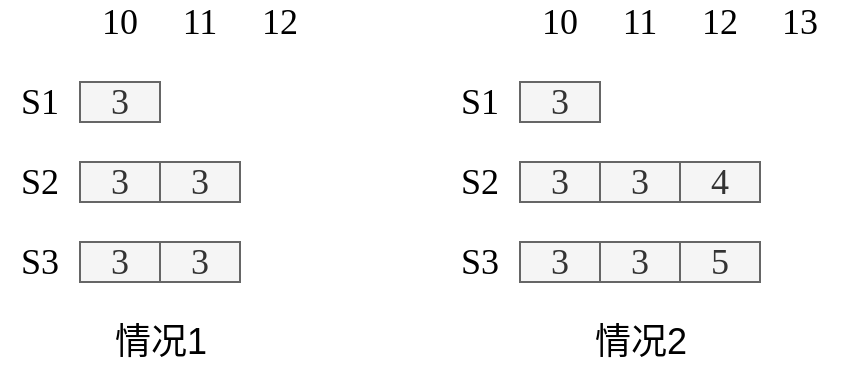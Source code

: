<mxfile version="13.2.4" type="device" pages="5"><diagram id="tunSUxuTNBsVFSybsPxj" name="第 1 页"><mxGraphModel dx="946" dy="616" grid="1" gridSize="10" guides="1" tooltips="1" connect="1" arrows="1" fold="1" page="1" pageScale="1" pageWidth="827" pageHeight="1169" math="0" shadow="0"><root><mxCell id="0"/><mxCell id="1" parent="0"/><mxCell id="KVdk9wDgyx24BZ7-HNVx-1" value="&lt;font face=&quot;Fira Mono for Powerline&quot; style=&quot;font-size: 18px&quot;&gt;S1&lt;/font&gt;" style="text;html=1;strokeColor=none;fillColor=none;align=center;verticalAlign=middle;whiteSpace=wrap;rounded=0;" vertex="1" parent="1"><mxGeometry x="450" y="410" width="40" height="20" as="geometry"/></mxCell><mxCell id="KVdk9wDgyx24BZ7-HNVx-2" value="&lt;font face=&quot;Fira Mono for Powerline&quot; style=&quot;font-size: 18px&quot;&gt;S2&lt;/font&gt;" style="text;html=1;strokeColor=none;fillColor=none;align=center;verticalAlign=middle;whiteSpace=wrap;rounded=0;" vertex="1" parent="1"><mxGeometry x="450" y="450" width="40" height="20" as="geometry"/></mxCell><mxCell id="KVdk9wDgyx24BZ7-HNVx-3" value="&lt;font face=&quot;Fira Mono for Powerline&quot; style=&quot;font-size: 18px&quot;&gt;S3&lt;/font&gt;" style="text;html=1;strokeColor=none;fillColor=none;align=center;verticalAlign=middle;whiteSpace=wrap;rounded=0;" vertex="1" parent="1"><mxGeometry x="450" y="490" width="40" height="20" as="geometry"/></mxCell><mxCell id="KVdk9wDgyx24BZ7-HNVx-4" value="&lt;font face=&quot;Fira Mono for Powerline&quot; style=&quot;font-size: 18px&quot;&gt;3&lt;/font&gt;" style="text;html=1;strokeColor=#666666;fillColor=#f5f5f5;align=center;verticalAlign=middle;whiteSpace=wrap;rounded=0;fontColor=#333333;" vertex="1" parent="1"><mxGeometry x="490" y="410" width="40" height="20" as="geometry"/></mxCell><mxCell id="KVdk9wDgyx24BZ7-HNVx-5" value="&lt;font face=&quot;Fira Mono for Powerline&quot; style=&quot;font-size: 18px&quot;&gt;3&lt;/font&gt;" style="text;html=1;strokeColor=#666666;fillColor=#f5f5f5;align=center;verticalAlign=middle;whiteSpace=wrap;rounded=0;fontColor=#333333;" vertex="1" parent="1"><mxGeometry x="490" y="450" width="40" height="20" as="geometry"/></mxCell><mxCell id="KVdk9wDgyx24BZ7-HNVx-6" value="&lt;font face=&quot;Fira Mono for Powerline&quot; style=&quot;font-size: 18px&quot;&gt;3&lt;/font&gt;" style="text;html=1;strokeColor=#666666;fillColor=#f5f5f5;align=center;verticalAlign=middle;whiteSpace=wrap;rounded=0;fontColor=#333333;" vertex="1" parent="1"><mxGeometry x="530" y="450" width="40" height="20" as="geometry"/></mxCell><mxCell id="KVdk9wDgyx24BZ7-HNVx-7" value="&lt;font face=&quot;Fira Mono for Powerline&quot; style=&quot;font-size: 18px&quot;&gt;3&lt;/font&gt;" style="text;html=1;strokeColor=#666666;fillColor=#f5f5f5;align=center;verticalAlign=middle;whiteSpace=wrap;rounded=0;fontColor=#333333;" vertex="1" parent="1"><mxGeometry x="490" y="490" width="40" height="20" as="geometry"/></mxCell><mxCell id="KVdk9wDgyx24BZ7-HNVx-8" value="&lt;font face=&quot;Fira Mono for Powerline&quot; style=&quot;font-size: 18px&quot;&gt;3&lt;/font&gt;" style="text;html=1;strokeColor=#666666;fillColor=#f5f5f5;align=center;verticalAlign=middle;whiteSpace=wrap;rounded=0;fontColor=#333333;" vertex="1" parent="1"><mxGeometry x="530" y="490" width="40" height="20" as="geometry"/></mxCell><mxCell id="KVdk9wDgyx24BZ7-HNVx-9" value="&lt;font face=&quot;Fira Mono for Powerline&quot;&gt;&lt;span style=&quot;font-size: 18px&quot;&gt;4&lt;/span&gt;&lt;/font&gt;" style="text;html=1;strokeColor=#666666;fillColor=#f5f5f5;align=center;verticalAlign=middle;whiteSpace=wrap;rounded=0;fontColor=#333333;" vertex="1" parent="1"><mxGeometry x="570" y="450" width="40" height="20" as="geometry"/></mxCell><mxCell id="KVdk9wDgyx24BZ7-HNVx-10" value="&lt;font face=&quot;Fira Mono for Powerline&quot;&gt;&lt;span style=&quot;font-size: 18px&quot;&gt;5&lt;/span&gt;&lt;/font&gt;" style="text;html=1;strokeColor=#666666;fillColor=#f5f5f5;align=center;verticalAlign=middle;whiteSpace=wrap;rounded=0;fontColor=#333333;" vertex="1" parent="1"><mxGeometry x="570" y="490" width="40" height="20" as="geometry"/></mxCell><mxCell id="KVdk9wDgyx24BZ7-HNVx-11" value="&lt;font face=&quot;Fira Mono for Powerline&quot; style=&quot;font-size: 18px&quot;&gt;11&lt;/font&gt;" style="text;html=1;strokeColor=none;fillColor=none;align=center;verticalAlign=middle;whiteSpace=wrap;rounded=0;" vertex="1" parent="1"><mxGeometry x="530" y="370" width="40" height="20" as="geometry"/></mxCell><mxCell id="KVdk9wDgyx24BZ7-HNVx-12" value="&lt;font face=&quot;Fira Mono for Powerline&quot; style=&quot;font-size: 18px&quot;&gt;12&lt;/font&gt;" style="text;html=1;strokeColor=none;fillColor=none;align=center;verticalAlign=middle;whiteSpace=wrap;rounded=0;" vertex="1" parent="1"><mxGeometry x="570" y="370" width="40" height="20" as="geometry"/></mxCell><mxCell id="KVdk9wDgyx24BZ7-HNVx-13" value="&lt;font face=&quot;Fira Mono for Powerline&quot; style=&quot;font-size: 18px&quot;&gt;13&lt;/font&gt;" style="text;html=1;strokeColor=none;fillColor=none;align=center;verticalAlign=middle;whiteSpace=wrap;rounded=0;" vertex="1" parent="1"><mxGeometry x="610" y="370" width="40" height="20" as="geometry"/></mxCell><mxCell id="KVdk9wDgyx24BZ7-HNVx-14" value="&lt;font face=&quot;Fira Mono for Powerline&quot; style=&quot;font-size: 18px&quot;&gt;10&lt;/font&gt;" style="text;html=1;strokeColor=none;fillColor=none;align=center;verticalAlign=middle;whiteSpace=wrap;rounded=0;" vertex="1" parent="1"><mxGeometry x="490" y="370" width="40" height="20" as="geometry"/></mxCell><mxCell id="KVdk9wDgyx24BZ7-HNVx-15" value="&lt;font face=&quot;Fira Mono for Powerline&quot; style=&quot;font-size: 18px&quot;&gt;S1&lt;/font&gt;" style="text;html=1;strokeColor=none;fillColor=none;align=center;verticalAlign=middle;whiteSpace=wrap;rounded=0;" vertex="1" parent="1"><mxGeometry x="230" y="410" width="40" height="20" as="geometry"/></mxCell><mxCell id="KVdk9wDgyx24BZ7-HNVx-16" value="&lt;font face=&quot;Fira Mono for Powerline&quot; style=&quot;font-size: 18px&quot;&gt;S2&lt;/font&gt;" style="text;html=1;strokeColor=none;fillColor=none;align=center;verticalAlign=middle;whiteSpace=wrap;rounded=0;" vertex="1" parent="1"><mxGeometry x="230" y="450" width="40" height="20" as="geometry"/></mxCell><mxCell id="KVdk9wDgyx24BZ7-HNVx-17" value="&lt;font face=&quot;Fira Mono for Powerline&quot; style=&quot;font-size: 18px&quot;&gt;S3&lt;/font&gt;" style="text;html=1;strokeColor=none;fillColor=none;align=center;verticalAlign=middle;whiteSpace=wrap;rounded=0;" vertex="1" parent="1"><mxGeometry x="230" y="490" width="40" height="20" as="geometry"/></mxCell><mxCell id="KVdk9wDgyx24BZ7-HNVx-18" value="&lt;font face=&quot;Fira Mono for Powerline&quot; style=&quot;font-size: 18px&quot;&gt;3&lt;/font&gt;" style="text;html=1;strokeColor=#666666;fillColor=#f5f5f5;align=center;verticalAlign=middle;whiteSpace=wrap;rounded=0;fontColor=#333333;" vertex="1" parent="1"><mxGeometry x="270" y="410" width="40" height="20" as="geometry"/></mxCell><mxCell id="KVdk9wDgyx24BZ7-HNVx-19" value="&lt;font face=&quot;Fira Mono for Powerline&quot; style=&quot;font-size: 18px&quot;&gt;3&lt;/font&gt;" style="text;html=1;strokeColor=#666666;fillColor=#f5f5f5;align=center;verticalAlign=middle;whiteSpace=wrap;rounded=0;fontColor=#333333;" vertex="1" parent="1"><mxGeometry x="270" y="450" width="40" height="20" as="geometry"/></mxCell><mxCell id="KVdk9wDgyx24BZ7-HNVx-20" value="&lt;font face=&quot;Fira Mono for Powerline&quot; style=&quot;font-size: 18px&quot;&gt;3&lt;/font&gt;" style="text;html=1;strokeColor=#666666;fillColor=#f5f5f5;align=center;verticalAlign=middle;whiteSpace=wrap;rounded=0;fontColor=#333333;" vertex="1" parent="1"><mxGeometry x="310" y="450" width="40" height="20" as="geometry"/></mxCell><mxCell id="KVdk9wDgyx24BZ7-HNVx-21" value="&lt;font face=&quot;Fira Mono for Powerline&quot; style=&quot;font-size: 18px&quot;&gt;3&lt;/font&gt;" style="text;html=1;strokeColor=#666666;fillColor=#f5f5f5;align=center;verticalAlign=middle;whiteSpace=wrap;rounded=0;fontColor=#333333;" vertex="1" parent="1"><mxGeometry x="270" y="490" width="40" height="20" as="geometry"/></mxCell><mxCell id="KVdk9wDgyx24BZ7-HNVx-22" value="&lt;font face=&quot;Fira Mono for Powerline&quot; style=&quot;font-size: 18px&quot;&gt;3&lt;/font&gt;" style="text;html=1;strokeColor=#666666;fillColor=#f5f5f5;align=center;verticalAlign=middle;whiteSpace=wrap;rounded=0;fontColor=#333333;" vertex="1" parent="1"><mxGeometry x="310" y="490" width="40" height="20" as="geometry"/></mxCell><mxCell id="KVdk9wDgyx24BZ7-HNVx-23" value="&lt;font face=&quot;Fira Mono for Powerline&quot; style=&quot;font-size: 18px&quot;&gt;11&lt;/font&gt;" style="text;html=1;strokeColor=none;fillColor=none;align=center;verticalAlign=middle;whiteSpace=wrap;rounded=0;" vertex="1" parent="1"><mxGeometry x="310" y="370" width="40" height="20" as="geometry"/></mxCell><mxCell id="KVdk9wDgyx24BZ7-HNVx-24" value="&lt;font face=&quot;Fira Mono for Powerline&quot; style=&quot;font-size: 18px&quot;&gt;12&lt;/font&gt;" style="text;html=1;strokeColor=none;fillColor=none;align=center;verticalAlign=middle;whiteSpace=wrap;rounded=0;" vertex="1" parent="1"><mxGeometry x="350" y="370" width="40" height="20" as="geometry"/></mxCell><mxCell id="KVdk9wDgyx24BZ7-HNVx-25" value="&lt;font face=&quot;Fira Mono for Powerline&quot; style=&quot;font-size: 18px&quot;&gt;10&lt;/font&gt;" style="text;html=1;strokeColor=none;fillColor=none;align=center;verticalAlign=middle;whiteSpace=wrap;rounded=0;" vertex="1" parent="1"><mxGeometry x="270" y="370" width="40" height="20" as="geometry"/></mxCell><mxCell id="KVdk9wDgyx24BZ7-HNVx-26" value="&lt;font style=&quot;font-size: 18px&quot;&gt;情况1&lt;/font&gt;" style="text;html=1;align=center;verticalAlign=middle;resizable=0;points=[];autosize=1;" vertex="1" parent="1"><mxGeometry x="280" y="530" width="60" height="20" as="geometry"/></mxCell><mxCell id="KVdk9wDgyx24BZ7-HNVx-27" value="&lt;font style=&quot;font-size: 18px&quot;&gt;情况2&lt;/font&gt;" style="text;html=1;align=center;verticalAlign=middle;resizable=0;points=[];autosize=1;" vertex="1" parent="1"><mxGeometry x="520" y="530" width="60" height="20" as="geometry"/></mxCell></root></mxGraphModel></diagram><diagram id="-PD7q7O0bSJsd161DLlG" name="第 2 页"><mxGraphModel dx="2719" dy="1232" grid="1" gridSize="10" guides="1" tooltips="1" connect="1" arrows="1" fold="1" page="1" pageScale="1" pageWidth="827" pageHeight="1169" math="0" shadow="0"><root><mxCell id="wXbExJXuz57X43PKCsrZ-0"/><mxCell id="wXbExJXuz57X43PKCsrZ-1" parent="wXbExJXuz57X43PKCsrZ-0"/><mxCell id="_8cwqYkqbTH811XCeG6o-22" value="" style="rounded=0;whiteSpace=wrap;html=1;fillColor=#f5f5f5;strokeColor=#666666;fontColor=#333333;dashed=1;" vertex="1" parent="wXbExJXuz57X43PKCsrZ-1"><mxGeometry x="-60" y="280" width="860" height="160" as="geometry"/></mxCell><mxCell id="_8cwqYkqbTH811XCeG6o-0" value="&lt;font style=&quot;font-size: 18px&quot; face=&quot;Fira Mono for Powerline&quot;&gt;S3(Leader)&lt;/font&gt;" style="text;html=1;strokeColor=#9673a6;fillColor=#e1d5e7;align=center;verticalAlign=middle;whiteSpace=wrap;rounded=0;" vertex="1" parent="wXbExJXuz57X43PKCsrZ-1"><mxGeometry x="60" y="320" width="120" height="40" as="geometry"/></mxCell><mxCell id="_8cwqYkqbTH811XCeG6o-2" value="&lt;font style=&quot;font-size: 18px&quot; face=&quot;Fira Mono for Powerline&quot;&gt;S2(Follower)&lt;/font&gt;" style="text;html=1;strokeColor=#6c8ebf;fillColor=#dae8fc;align=center;verticalAlign=middle;whiteSpace=wrap;rounded=0;" vertex="1" parent="wXbExJXuz57X43PKCsrZ-1"><mxGeometry x="560" y="320" width="140" height="40" as="geometry"/></mxCell><mxCell id="_8cwqYkqbTH811XCeG6o-3" value="&lt;font face=&quot;Fira Mono for Powerline&quot;&gt;entiy 10&lt;br&gt;(term 3)&lt;/font&gt;" style="rounded=0;whiteSpace=wrap;html=1;fillColor=#f5f5f5;strokeColor=#666666;fontColor=#333333;" vertex="1" parent="wXbExJXuz57X43PKCsrZ-1"><mxGeometry x="-40" y="370" width="80" height="30" as="geometry"/></mxCell><mxCell id="_8cwqYkqbTH811XCeG6o-4" value="&lt;font face=&quot;Fira Mono for Powerline&quot;&gt;entiy 11&lt;br&gt;(term 3)&lt;/font&gt;" style="rounded=0;whiteSpace=wrap;html=1;fillColor=#f5f5f5;strokeColor=#666666;fontColor=#333333;" vertex="1" parent="wXbExJXuz57X43PKCsrZ-1"><mxGeometry x="40" y="370" width="80" height="30" as="geometry"/></mxCell><mxCell id="_8cwqYkqbTH811XCeG6o-5" value="&lt;font face=&quot;Fira Mono for Powerline&quot;&gt;entiy 12&lt;br&gt;(term 5)&lt;/font&gt;" style="rounded=0;whiteSpace=wrap;html=1;fillColor=#dae8fc;strokeColor=#6c8ebf;" vertex="1" parent="wXbExJXuz57X43PKCsrZ-1"><mxGeometry x="120" y="370" width="80" height="30" as="geometry"/></mxCell><mxCell id="_8cwqYkqbTH811XCeG6o-6" value="&lt;font face=&quot;Fira Mono for Powerline&quot;&gt;entiy 13&lt;br&gt;(term 6)&lt;/font&gt;" style="rounded=0;whiteSpace=wrap;html=1;fillColor=#f8cecc;strokeColor=#b85450;" vertex="1" parent="wXbExJXuz57X43PKCsrZ-1"><mxGeometry x="200" y="370" width="80" height="30" as="geometry"/></mxCell><mxCell id="_8cwqYkqbTH811XCeG6o-7" value="&lt;font face=&quot;Fira Mono for Powerline&quot;&gt;entiy 10&lt;br&gt;(term 3)&lt;/font&gt;" style="rounded=0;whiteSpace=wrap;html=1;fillColor=#f5f5f5;strokeColor=#666666;fontColor=#333333;" vertex="1" parent="wXbExJXuz57X43PKCsrZ-1"><mxGeometry x="510" y="370" width="80" height="30" as="geometry"/></mxCell><mxCell id="_8cwqYkqbTH811XCeG6o-8" value="&lt;font face=&quot;Fira Mono for Powerline&quot;&gt;entiy 11&lt;br&gt;(term 3)&lt;/font&gt;" style="rounded=0;whiteSpace=wrap;html=1;fillColor=#f5f5f5;strokeColor=#666666;fontColor=#333333;" vertex="1" parent="wXbExJXuz57X43PKCsrZ-1"><mxGeometry x="590" y="370" width="80" height="30" as="geometry"/></mxCell><mxCell id="_8cwqYkqbTH811XCeG6o-9" value="&lt;font face=&quot;Fira Mono for Powerline&quot;&gt;entiy 12&lt;br&gt;(term 4)&lt;/font&gt;" style="rounded=0;whiteSpace=wrap;html=1;fillColor=#d5e8d4;strokeColor=#82b366;" vertex="1" parent="wXbExJXuz57X43PKCsrZ-1"><mxGeometry x="670" y="370" width="80" height="30" as="geometry"/></mxCell><mxCell id="_8cwqYkqbTH811XCeG6o-10" value="&lt;font face=&quot;Fira Mono for Powerline&quot;&gt;new&lt;/font&gt;" style="text;html=1;align=center;verticalAlign=middle;resizable=0;points=[];autosize=1;" vertex="1" parent="wXbExJXuz57X43PKCsrZ-1"><mxGeometry x="310" y="330" width="40" height="20" as="geometry"/></mxCell><mxCell id="_8cwqYkqbTH811XCeG6o-11" value="" style="endArrow=classic;html=1;exitX=0.521;exitY=1.017;exitDx=0;exitDy=0;exitPerimeter=0;entryX=1;entryY=0;entryDx=0;entryDy=0;" edge="1" parent="wXbExJXuz57X43PKCsrZ-1" source="_8cwqYkqbTH811XCeG6o-10" target="_8cwqYkqbTH811XCeG6o-6"><mxGeometry width="50" height="50" relative="1" as="geometry"><mxPoint x="250" y="540" as="sourcePoint"/><mxPoint x="300" y="490" as="targetPoint"/></mxGeometry></mxCell><mxCell id="_8cwqYkqbTH811XCeG6o-14" style="edgeStyle=orthogonalEdgeStyle;rounded=0;orthogonalLoop=1;jettySize=auto;html=1;entryX=0;entryY=0.5;entryDx=0;entryDy=0;" edge="1" parent="wXbExJXuz57X43PKCsrZ-1" source="_8cwqYkqbTH811XCeG6o-12" target="_8cwqYkqbTH811XCeG6o-13"><mxGeometry relative="1" as="geometry"/></mxCell><mxCell id="_8cwqYkqbTH811XCeG6o-12" value="&lt;font style=&quot;font-size: 18px&quot; face=&quot;Fira Mono for Powerline&quot;&gt;S3(Leader)&lt;/font&gt;" style="text;html=1;strokeColor=#9673a6;fillColor=#e1d5e7;align=center;verticalAlign=middle;whiteSpace=wrap;rounded=0;" vertex="1" parent="wXbExJXuz57X43PKCsrZ-1"><mxGeometry x="60" y="510" width="120" height="40" as="geometry"/></mxCell><mxCell id="_8cwqYkqbTH811XCeG6o-13" value="&lt;font style=&quot;font-size: 18px&quot; face=&quot;Fira Mono for Powerline&quot;&gt;S2(Follower)&lt;/font&gt;" style="text;html=1;strokeColor=#6c8ebf;fillColor=#dae8fc;align=center;verticalAlign=middle;whiteSpace=wrap;rounded=0;" vertex="1" parent="wXbExJXuz57X43PKCsrZ-1"><mxGeometry x="560" y="510" width="140" height="40" as="geometry"/></mxCell><mxCell id="_8cwqYkqbTH811XCeG6o-15" value="&lt;font face=&quot;Fira Mono for Powerline&quot;&gt;entiy 13&lt;br&gt;(term 6)&lt;/font&gt;" style="rounded=0;whiteSpace=wrap;html=1;fillColor=#f8cecc;strokeColor=#b85450;" vertex="1" parent="wXbExJXuz57X43PKCsrZ-1"><mxGeometry x="334" y="490" width="80" height="30" as="geometry"/></mxCell><mxCell id="_8cwqYkqbTH811XCeG6o-16" value="&lt;pre style=&quot;overflow-wrap: break-word&quot;&gt;&lt;font face=&quot;Fira Mono for Powerline&quot;&gt;prevLogIndex=12&lt;/font&gt;&lt;/pre&gt;&lt;pre style=&quot;overflow-wrap: break-word&quot;&gt;prevLogTerm=5&lt;/pre&gt;" style="text;html=1;align=center;verticalAlign=middle;resizable=0;points=[];autosize=1;" vertex="1" parent="wXbExJXuz57X43PKCsrZ-1"><mxGeometry x="314" y="540" width="120" height="70" as="geometry"/></mxCell><mxCell id="_8cwqYkqbTH811XCeG6o-17" value="&lt;font face=&quot;Fira Mono for Powerline&quot;&gt;entiy 10&lt;br&gt;(term 3)&lt;/font&gt;" style="rounded=0;whiteSpace=wrap;html=1;fillColor=#f5f5f5;strokeColor=#666666;fontColor=#333333;" vertex="1" parent="wXbExJXuz57X43PKCsrZ-1"><mxGeometry x="510" y="590" width="80" height="30" as="geometry"/></mxCell><mxCell id="_8cwqYkqbTH811XCeG6o-18" value="&lt;font face=&quot;Fira Mono for Powerline&quot;&gt;entiy 11&lt;br&gt;(term 3)&lt;/font&gt;" style="rounded=0;whiteSpace=wrap;html=1;fillColor=#f5f5f5;strokeColor=#666666;fontColor=#333333;" vertex="1" parent="wXbExJXuz57X43PKCsrZ-1"><mxGeometry x="590" y="590" width="80" height="30" as="geometry"/></mxCell><mxCell id="_8cwqYkqbTH811XCeG6o-19" value="&lt;font face=&quot;Fira Mono for Powerline&quot;&gt;entiy 12&lt;br&gt;(term 4)&lt;/font&gt;" style="rounded=0;whiteSpace=wrap;html=1;fillColor=#d5e8d4;strokeColor=#82b366;" vertex="1" parent="wXbExJXuz57X43PKCsrZ-1"><mxGeometry x="670" y="590" width="80" height="30" as="geometry"/></mxCell><mxCell id="_8cwqYkqbTH811XCeG6o-20" value="&lt;font style=&quot;font-size: 18px&quot; face=&quot;Fira Mono for Powerline&quot;&gt;S3(Leader)&lt;/font&gt;" style="text;html=1;strokeColor=#9673a6;fillColor=#e1d5e7;align=center;verticalAlign=middle;whiteSpace=wrap;rounded=0;" vertex="1" parent="wXbExJXuz57X43PKCsrZ-1"><mxGeometry x="60" y="690" width="120" height="40" as="geometry"/></mxCell><mxCell id="_8cwqYkqbTH811XCeG6o-29" style="edgeStyle=orthogonalEdgeStyle;rounded=0;orthogonalLoop=1;jettySize=auto;html=1;entryX=1;entryY=0.5;entryDx=0;entryDy=0;" edge="1" parent="wXbExJXuz57X43PKCsrZ-1" source="_8cwqYkqbTH811XCeG6o-21" target="_8cwqYkqbTH811XCeG6o-20"><mxGeometry relative="1" as="geometry"/></mxCell><mxCell id="_8cwqYkqbTH811XCeG6o-21" value="&lt;font style=&quot;font-size: 18px&quot; face=&quot;Fira Mono for Powerline&quot;&gt;S2(Follower)&lt;/font&gt;" style="text;html=1;strokeColor=#6c8ebf;fillColor=#dae8fc;align=center;verticalAlign=middle;whiteSpace=wrap;rounded=0;" vertex="1" parent="wXbExJXuz57X43PKCsrZ-1"><mxGeometry x="560" y="690" width="140" height="40" as="geometry"/></mxCell><mxCell id="_8cwqYkqbTH811XCeG6o-23" value="&lt;font face=&quot;Fira Mono for Powerline&quot;&gt;entiy 12&lt;br&gt;(&lt;font color=&quot;#ff0000&quot;&gt;term 4&lt;/font&gt;)&lt;/font&gt;" style="rounded=0;whiteSpace=wrap;html=1;fillColor=#d5e8d4;strokeColor=#82b366;" vertex="1" parent="wXbExJXuz57X43PKCsrZ-1"><mxGeometry x="750" y="695" width="80" height="30" as="geometry"/></mxCell><mxCell id="_8cwqYkqbTH811XCeG6o-24" value="&lt;pre style=&quot;overflow-wrap: break-word&quot;&gt;&lt;font face=&quot;Fira Mono for Powerline&quot;&gt;prevLogIndex=12&lt;/font&gt;&lt;/pre&gt;&lt;pre style=&quot;overflow-wrap: break-word&quot;&gt;&lt;font color=&quot;#ff0000&quot;&gt;prevLogTerm=5&lt;/font&gt;&lt;/pre&gt;" style="text;html=1;align=center;verticalAlign=middle;resizable=0;points=[];autosize=1;" vertex="1" parent="wXbExJXuz57X43PKCsrZ-1"><mxGeometry x="910" y="675" width="120" height="70" as="geometry"/></mxCell><mxCell id="_8cwqYkqbTH811XCeG6o-25" value="" style="endArrow=classic;startArrow=classic;html=1;exitX=1;exitY=0.5;exitDx=0;exitDy=0;entryX=-0.007;entryY=0.493;entryDx=0;entryDy=0;entryPerimeter=0;" edge="1" parent="wXbExJXuz57X43PKCsrZ-1" source="_8cwqYkqbTH811XCeG6o-23" target="_8cwqYkqbTH811XCeG6o-24"><mxGeometry width="50" height="50" relative="1" as="geometry"><mxPoint x="840" y="810" as="sourcePoint"/><mxPoint x="907" y="711" as="targetPoint"/></mxGeometry></mxCell><mxCell id="_8cwqYkqbTH811XCeG6o-28" value="不匹配" style="text;html=1;align=center;verticalAlign=middle;resizable=0;points=[];autosize=1;" vertex="1" parent="wXbExJXuz57X43PKCsrZ-1"><mxGeometry x="850" y="710" width="50" height="20" as="geometry"/></mxCell><mxCell id="_8cwqYkqbTH811XCeG6o-30" value="拒绝" style="text;html=1;align=center;verticalAlign=middle;resizable=0;points=[];autosize=1;" vertex="1" parent="wXbExJXuz57X43PKCsrZ-1"><mxGeometry x="339" y="690" width="40" height="20" as="geometry"/></mxCell><mxCell id="_8cwqYkqbTH811XCeG6o-31" style="edgeStyle=orthogonalEdgeStyle;rounded=0;orthogonalLoop=1;jettySize=auto;html=1;entryX=0;entryY=0.5;entryDx=0;entryDy=0;" edge="1" parent="wXbExJXuz57X43PKCsrZ-1" source="_8cwqYkqbTH811XCeG6o-32" target="_8cwqYkqbTH811XCeG6o-33"><mxGeometry relative="1" as="geometry"/></mxCell><mxCell id="_8cwqYkqbTH811XCeG6o-32" value="&lt;font style=&quot;font-size: 18px&quot; face=&quot;Fira Mono for Powerline&quot;&gt;S3(Leader)&lt;/font&gt;" style="text;html=1;strokeColor=#9673a6;fillColor=#e1d5e7;align=center;verticalAlign=middle;whiteSpace=wrap;rounded=0;" vertex="1" parent="wXbExJXuz57X43PKCsrZ-1"><mxGeometry x="60" y="820" width="120" height="40" as="geometry"/></mxCell><mxCell id="_8cwqYkqbTH811XCeG6o-33" value="&lt;font style=&quot;font-size: 18px&quot; face=&quot;Fira Mono for Powerline&quot;&gt;S2(Follower)&lt;/font&gt;" style="text;html=1;strokeColor=#6c8ebf;fillColor=#dae8fc;align=center;verticalAlign=middle;whiteSpace=wrap;rounded=0;" vertex="1" parent="wXbExJXuz57X43PKCsrZ-1"><mxGeometry x="560" y="820" width="140" height="40" as="geometry"/></mxCell><mxCell id="_8cwqYkqbTH811XCeG6o-34" value="&lt;font face=&quot;Fira Mono for Powerline&quot;&gt;entiy 13&lt;br&gt;(term 6)&lt;/font&gt;" style="rounded=0;whiteSpace=wrap;html=1;fillColor=#f8cecc;strokeColor=#b85450;" vertex="1" parent="wXbExJXuz57X43PKCsrZ-1"><mxGeometry x="380" y="800" width="80" height="30" as="geometry"/></mxCell><mxCell id="_8cwqYkqbTH811XCeG6o-35" value="&lt;pre style=&quot;overflow-wrap: break-word&quot;&gt;&lt;font face=&quot;Fira Mono for Powerline&quot;&gt;prevLogIndex=11&lt;/font&gt;&lt;/pre&gt;&lt;pre style=&quot;overflow-wrap: break-word&quot;&gt;prevLogTerm=3&lt;/pre&gt;" style="text;html=1;align=center;verticalAlign=middle;resizable=0;points=[];autosize=1;" vertex="1" parent="wXbExJXuz57X43PKCsrZ-1"><mxGeometry x="314" y="850" width="120" height="70" as="geometry"/></mxCell><mxCell id="_8cwqYkqbTH811XCeG6o-36" value="&lt;font face=&quot;Fira Mono for Powerline&quot;&gt;entiy 10&lt;br&gt;(term 3)&lt;/font&gt;" style="rounded=0;whiteSpace=wrap;html=1;fillColor=#f5f5f5;strokeColor=#666666;fontColor=#333333;" vertex="1" parent="wXbExJXuz57X43PKCsrZ-1"><mxGeometry x="510" y="900" width="80" height="30" as="geometry"/></mxCell><mxCell id="_8cwqYkqbTH811XCeG6o-37" value="&lt;font face=&quot;Fira Mono for Powerline&quot;&gt;entiy 11&lt;br&gt;(term 3)&lt;/font&gt;" style="rounded=0;whiteSpace=wrap;html=1;fillColor=#f5f5f5;strokeColor=#666666;fontColor=#333333;" vertex="1" parent="wXbExJXuz57X43PKCsrZ-1"><mxGeometry x="590" y="900" width="80" height="30" as="geometry"/></mxCell><mxCell id="_8cwqYkqbTH811XCeG6o-38" value="&lt;font face=&quot;Fira Mono for Powerline&quot;&gt;entiy 12&lt;br&gt;(term 4)&lt;/font&gt;" style="rounded=0;whiteSpace=wrap;html=1;fillColor=#d5e8d4;strokeColor=#82b366;" vertex="1" parent="wXbExJXuz57X43PKCsrZ-1"><mxGeometry x="670" y="900" width="80" height="30" as="geometry"/></mxCell><mxCell id="_8cwqYkqbTH811XCeG6o-39" value="&lt;font face=&quot;Fira Mono for Powerline&quot;&gt;entiy 12&lt;br&gt;(term 5)&lt;/font&gt;" style="rounded=0;whiteSpace=wrap;html=1;fillColor=#dae8fc;strokeColor=#6c8ebf;" vertex="1" parent="wXbExJXuz57X43PKCsrZ-1"><mxGeometry x="300" y="800" width="80" height="30" as="geometry"/></mxCell><mxCell id="_8cwqYkqbTH811XCeG6o-40" value="&lt;font face=&quot;Fira Mono for Powerline&quot;&gt;entiy 11&lt;br&gt;(term 3)&lt;/font&gt;" style="rounded=0;whiteSpace=wrap;html=1;fillColor=#f5f5f5;strokeColor=#666666;fontColor=#333333;" vertex="1" parent="wXbExJXuz57X43PKCsrZ-1"><mxGeometry x="750" y="830" width="80" height="30" as="geometry"/></mxCell><mxCell id="_8cwqYkqbTH811XCeG6o-41" value="&lt;pre style=&quot;overflow-wrap: break-word&quot;&gt;&lt;font face=&quot;Fira Mono for Powerline&quot;&gt;prevLogIndex=11&lt;/font&gt;&lt;/pre&gt;&lt;pre style=&quot;overflow-wrap: break-word&quot;&gt;prevLogTerm=3&lt;/pre&gt;" style="text;html=1;align=center;verticalAlign=middle;resizable=0;points=[];autosize=1;" vertex="1" parent="wXbExJXuz57X43PKCsrZ-1"><mxGeometry x="910" y="810" width="120" height="70" as="geometry"/></mxCell><mxCell id="_8cwqYkqbTH811XCeG6o-42" value="" style="endArrow=classic;startArrow=classic;html=1;exitX=1;exitY=0.5;exitDx=0;exitDy=0;entryX=-0.034;entryY=0.508;entryDx=0;entryDy=0;entryPerimeter=0;" edge="1" parent="wXbExJXuz57X43PKCsrZ-1" source="_8cwqYkqbTH811XCeG6o-40" target="_8cwqYkqbTH811XCeG6o-41"><mxGeometry width="50" height="50" relative="1" as="geometry"><mxPoint x="870" y="950" as="sourcePoint"/><mxPoint x="920" y="900" as="targetPoint"/></mxGeometry></mxCell><mxCell id="_8cwqYkqbTH811XCeG6o-43" value="匹配" style="text;html=1;align=center;verticalAlign=middle;resizable=0;points=[];autosize=1;" vertex="1" parent="wXbExJXuz57X43PKCsrZ-1"><mxGeometry x="850" y="850" width="40" height="20" as="geometry"/></mxCell><mxCell id="_8cwqYkqbTH811XCeG6o-44" value="&lt;font style=&quot;font-size: 18px&quot; face=&quot;Fira Mono for Powerline&quot;&gt;S3(Leader)&lt;/font&gt;" style="text;html=1;strokeColor=#9673a6;fillColor=#e1d5e7;align=center;verticalAlign=middle;whiteSpace=wrap;rounded=0;" vertex="1" parent="wXbExJXuz57X43PKCsrZ-1"><mxGeometry x="60" y="990" width="120" height="40" as="geometry"/></mxCell><mxCell id="_8cwqYkqbTH811XCeG6o-45" style="edgeStyle=orthogonalEdgeStyle;rounded=0;orthogonalLoop=1;jettySize=auto;html=1;entryX=1;entryY=0.5;entryDx=0;entryDy=0;" edge="1" parent="wXbExJXuz57X43PKCsrZ-1" source="_8cwqYkqbTH811XCeG6o-46" target="_8cwqYkqbTH811XCeG6o-44"><mxGeometry relative="1" as="geometry"/></mxCell><mxCell id="_8cwqYkqbTH811XCeG6o-46" value="&lt;font style=&quot;font-size: 18px&quot; face=&quot;Fira Mono for Powerline&quot;&gt;S2(Follower)&lt;/font&gt;" style="text;html=1;strokeColor=#6c8ebf;fillColor=#dae8fc;align=center;verticalAlign=middle;whiteSpace=wrap;rounded=0;" vertex="1" parent="wXbExJXuz57X43PKCsrZ-1"><mxGeometry x="560" y="990" width="140" height="40" as="geometry"/></mxCell><mxCell id="_8cwqYkqbTH811XCeG6o-47" value="成功同步" style="text;html=1;align=center;verticalAlign=middle;resizable=0;points=[];autosize=1;" vertex="1" parent="wXbExJXuz57X43PKCsrZ-1"><mxGeometry x="329" y="990" width="60" height="20" as="geometry"/></mxCell><mxCell id="_8cwqYkqbTH811XCeG6o-48" value="&lt;font face=&quot;Fira Mono for Powerline&quot;&gt;entiy 10&lt;br&gt;(term 3)&lt;/font&gt;" style="rounded=0;whiteSpace=wrap;html=1;fillColor=#f5f5f5;strokeColor=#666666;fontColor=#333333;" vertex="1" parent="wXbExJXuz57X43PKCsrZ-1"><mxGeometry x="510" y="1060" width="80" height="30" as="geometry"/></mxCell><mxCell id="_8cwqYkqbTH811XCeG6o-49" value="&lt;font face=&quot;Fira Mono for Powerline&quot;&gt;entiy 11&lt;br&gt;(term 3)&lt;/font&gt;" style="rounded=0;whiteSpace=wrap;html=1;fillColor=#f5f5f5;strokeColor=#666666;fontColor=#333333;" vertex="1" parent="wXbExJXuz57X43PKCsrZ-1"><mxGeometry x="590" y="1060" width="80" height="30" as="geometry"/></mxCell><mxCell id="_8cwqYkqbTH811XCeG6o-50" value="&lt;font face=&quot;Fira Mono for Powerline&quot;&gt;entiy 12&lt;br&gt;(term 5)&lt;/font&gt;" style="rounded=0;whiteSpace=wrap;html=1;fillColor=#dae8fc;strokeColor=#6c8ebf;" vertex="1" parent="wXbExJXuz57X43PKCsrZ-1"><mxGeometry x="670" y="1060" width="80" height="30" as="geometry"/></mxCell><mxCell id="_8cwqYkqbTH811XCeG6o-51" value="&lt;font face=&quot;Fira Mono for Powerline&quot;&gt;entiy 13&lt;br&gt;(term 6)&lt;/font&gt;" style="rounded=0;whiteSpace=wrap;html=1;fillColor=#f8cecc;strokeColor=#b85450;" vertex="1" parent="wXbExJXuz57X43PKCsrZ-1"><mxGeometry x="750" y="1060" width="80" height="30" as="geometry"/></mxCell><mxCell id="_8cwqYkqbTH811XCeG6o-52" value="&lt;font face=&quot;Fira Mono for Powerline&quot;&gt;entiy 10&lt;br&gt;(term 3)&lt;/font&gt;" style="rounded=0;whiteSpace=wrap;html=1;fillColor=#f5f5f5;strokeColor=#666666;fontColor=#333333;" vertex="1" parent="wXbExJXuz57X43PKCsrZ-1"><mxGeometry x="-40" y="1060" width="80" height="30" as="geometry"/></mxCell><mxCell id="_8cwqYkqbTH811XCeG6o-53" value="&lt;font face=&quot;Fira Mono for Powerline&quot;&gt;entiy 11&lt;br&gt;(term 3)&lt;/font&gt;" style="rounded=0;whiteSpace=wrap;html=1;fillColor=#f5f5f5;strokeColor=#666666;fontColor=#333333;" vertex="1" parent="wXbExJXuz57X43PKCsrZ-1"><mxGeometry x="40" y="1060" width="80" height="30" as="geometry"/></mxCell><mxCell id="_8cwqYkqbTH811XCeG6o-54" value="&lt;font face=&quot;Fira Mono for Powerline&quot;&gt;entiy 12&lt;br&gt;(term 5)&lt;/font&gt;" style="rounded=0;whiteSpace=wrap;html=1;fillColor=#dae8fc;strokeColor=#6c8ebf;" vertex="1" parent="wXbExJXuz57X43PKCsrZ-1"><mxGeometry x="120" y="1060" width="80" height="30" as="geometry"/></mxCell><mxCell id="_8cwqYkqbTH811XCeG6o-55" value="&lt;font face=&quot;Fira Mono for Powerline&quot;&gt;entiy 13&lt;br&gt;(term 6)&lt;/font&gt;" style="rounded=0;whiteSpace=wrap;html=1;fillColor=#f8cecc;strokeColor=#b85450;" vertex="1" parent="wXbExJXuz57X43PKCsrZ-1"><mxGeometry x="200" y="1060" width="80" height="30" as="geometry"/></mxCell></root></mxGraphModel></diagram><diagram id="yQteZqepfUcYyT3M8oyz" name="第 3 页"><mxGraphModel dx="946" dy="616" grid="1" gridSize="10" guides="1" tooltips="1" connect="1" arrows="1" fold="1" page="1" pageScale="1" pageWidth="827" pageHeight="1169" math="0" shadow="0"><root><mxCell id="pyG4rdJx1XC1acNPk-km-0"/><mxCell id="pyG4rdJx1XC1acNPk-km-1" parent="pyG4rdJx1XC1acNPk-km-0"/><mxCell id="pyG4rdJx1XC1acNPk-km-19" value="" style="rounded=0;whiteSpace=wrap;html=1;strokeColor=none;" vertex="1" parent="pyG4rdJx1XC1acNPk-km-1"><mxGeometry x="360" y="400" width="360" height="120" as="geometry"/></mxCell><mxCell id="pyG4rdJx1XC1acNPk-km-2" value="&lt;font face=&quot;Fira Mono for Powerline&quot; style=&quot;font-size: 18px&quot;&gt;S1&lt;/font&gt;" style="text;html=1;strokeColor=none;fillColor=none;align=center;verticalAlign=middle;whiteSpace=wrap;rounded=0;" vertex="1" parent="pyG4rdJx1XC1acNPk-km-1"><mxGeometry x="450" y="410" width="40" height="20" as="geometry"/></mxCell><mxCell id="pyG4rdJx1XC1acNPk-km-3" value="&lt;font face=&quot;Fira Mono for Powerline&quot; style=&quot;font-size: 18px&quot;&gt;S2&lt;/font&gt;" style="text;html=1;strokeColor=none;fillColor=none;align=center;verticalAlign=middle;whiteSpace=wrap;rounded=0;" vertex="1" parent="pyG4rdJx1XC1acNPk-km-1"><mxGeometry x="450" y="450" width="40" height="20" as="geometry"/></mxCell><mxCell id="pyG4rdJx1XC1acNPk-km-4" value="&lt;font face=&quot;Fira Mono for Powerline&quot; style=&quot;font-size: 18px&quot;&gt;S3&lt;/font&gt;" style="text;html=1;strokeColor=none;fillColor=none;align=center;verticalAlign=middle;whiteSpace=wrap;rounded=0;" vertex="1" parent="pyG4rdJx1XC1acNPk-km-1"><mxGeometry x="450" y="490" width="40" height="20" as="geometry"/></mxCell><mxCell id="pyG4rdJx1XC1acNPk-km-5" value="&lt;font face=&quot;Fira Mono for Powerline&quot; style=&quot;font-size: 18px&quot;&gt;5&lt;/font&gt;" style="text;html=1;strokeColor=#666666;fillColor=#f5f5f5;align=center;verticalAlign=middle;whiteSpace=wrap;rounded=0;fontColor=#333333;" vertex="1" parent="pyG4rdJx1XC1acNPk-km-1"><mxGeometry x="490" y="410" width="40" height="20" as="geometry"/></mxCell><mxCell id="pyG4rdJx1XC1acNPk-km-6" value="&lt;font face=&quot;Fira Mono for Powerline&quot; style=&quot;font-size: 18px&quot;&gt;5&lt;/font&gt;" style="text;html=1;strokeColor=#666666;fillColor=#f5f5f5;align=center;verticalAlign=middle;whiteSpace=wrap;rounded=0;fontColor=#333333;" vertex="1" parent="pyG4rdJx1XC1acNPk-km-1"><mxGeometry x="490" y="450" width="40" height="20" as="geometry"/></mxCell><mxCell id="pyG4rdJx1XC1acNPk-km-7" value="&lt;font face=&quot;Fira Mono for Powerline&quot; style=&quot;font-size: 18px&quot;&gt;8&lt;/font&gt;" style="text;html=1;strokeColor=#666666;fillColor=#f5f5f5;align=center;verticalAlign=middle;whiteSpace=wrap;rounded=0;fontColor=#333333;" vertex="1" parent="pyG4rdJx1XC1acNPk-km-1"><mxGeometry x="530" y="450" width="40" height="20" as="geometry"/></mxCell><mxCell id="pyG4rdJx1XC1acNPk-km-8" value="&lt;font face=&quot;Fira Mono for Powerline&quot; style=&quot;font-size: 18px&quot;&gt;5&lt;/font&gt;" style="text;html=1;strokeColor=#666666;fillColor=#f5f5f5;align=center;verticalAlign=middle;whiteSpace=wrap;rounded=0;fontColor=#333333;" vertex="1" parent="pyG4rdJx1XC1acNPk-km-1"><mxGeometry x="490" y="490" width="40" height="20" as="geometry"/></mxCell><mxCell id="pyG4rdJx1XC1acNPk-km-9" value="&lt;font face=&quot;Fira Mono for Powerline&quot; style=&quot;font-size: 18px&quot;&gt;8&lt;/font&gt;" style="text;html=1;strokeColor=#666666;fillColor=#f5f5f5;align=center;verticalAlign=middle;whiteSpace=wrap;rounded=0;fontColor=#333333;" vertex="1" parent="pyG4rdJx1XC1acNPk-km-1"><mxGeometry x="530" y="490" width="40" height="20" as="geometry"/></mxCell><mxCell id="pyG4rdJx1XC1acNPk-km-17" value="&lt;font face=&quot;Fira Mono for Powerline&quot; style=&quot;font-size: 18px&quot;&gt;6&lt;/font&gt;" style="text;html=1;strokeColor=#666666;fillColor=#f5f5f5;align=center;verticalAlign=middle;whiteSpace=wrap;rounded=0;fontColor=#333333;" vertex="1" parent="pyG4rdJx1XC1acNPk-km-1"><mxGeometry x="530" y="410" width="40" height="20" as="geometry"/></mxCell><mxCell id="pyG4rdJx1XC1acNPk-km-18" value="&lt;font face=&quot;Fira Mono for Powerline&quot; style=&quot;font-size: 18px&quot;&gt;7&lt;/font&gt;" style="text;html=1;strokeColor=#666666;fillColor=#f5f5f5;align=center;verticalAlign=middle;whiteSpace=wrap;rounded=0;fontColor=#333333;" vertex="1" parent="pyG4rdJx1XC1acNPk-km-1"><mxGeometry x="570" y="410" width="40" height="20" as="geometry"/></mxCell></root></mxGraphModel></diagram><diagram id="TvenGNm565Np4fhZWB1B" name="第 4 页"><mxGraphModel dx="1351" dy="880" grid="1" gridSize="10" guides="1" tooltips="1" connect="1" arrows="1" fold="1" page="1" pageScale="1" pageWidth="827" pageHeight="1169" math="0" shadow="0"><root><mxCell id="nzJV0J1tTZT3B1cKfw64-0"/><mxCell id="nzJV0J1tTZT3B1cKfw64-1" parent="nzJV0J1tTZT3B1cKfw64-0"/><mxCell id="9ftVVzHUB6DbXl8rjGM3-0" value="&lt;font face=&quot;Fira Mono for Powerline&quot; style=&quot;font-size: 18px&quot;&gt;S1&lt;/font&gt;" style="text;html=1;strokeColor=none;fillColor=none;align=center;verticalAlign=middle;whiteSpace=wrap;rounded=0;" vertex="1" parent="nzJV0J1tTZT3B1cKfw64-1"><mxGeometry x="320" y="400" width="40" height="20" as="geometry"/></mxCell><mxCell id="9ftVVzHUB6DbXl8rjGM3-1" value="&lt;font face=&quot;Fira Mono for Powerline&quot; style=&quot;font-size: 18px&quot;&gt;S2&lt;/font&gt;" style="text;html=1;strokeColor=none;fillColor=none;align=center;verticalAlign=middle;whiteSpace=wrap;rounded=0;" vertex="1" parent="nzJV0J1tTZT3B1cKfw64-1"><mxGeometry x="320" y="440" width="40" height="20" as="geometry"/></mxCell><mxCell id="9ftVVzHUB6DbXl8rjGM3-3" value="&lt;font face=&quot;Fira Mono for Powerline&quot; style=&quot;font-size: 18px&quot;&gt;4&lt;/font&gt;" style="text;html=1;strokeColor=#666666;fillColor=#f5f5f5;align=center;verticalAlign=middle;whiteSpace=wrap;rounded=0;fontColor=#333333;" vertex="1" parent="nzJV0J1tTZT3B1cKfw64-1"><mxGeometry x="360" y="400" width="40" height="20" as="geometry"/></mxCell><mxCell id="9ftVVzHUB6DbXl8rjGM3-4" value="&lt;font face=&quot;Fira Mono for Powerline&quot; style=&quot;font-size: 18px&quot;&gt;4&lt;/font&gt;" style="text;html=1;strokeColor=#666666;fillColor=#f5f5f5;align=center;verticalAlign=middle;whiteSpace=wrap;rounded=0;fontColor=#333333;" vertex="1" parent="nzJV0J1tTZT3B1cKfw64-1"><mxGeometry x="360" y="440" width="40" height="20" as="geometry"/></mxCell><mxCell id="9ftVVzHUB6DbXl8rjGM3-5" value="&lt;font face=&quot;Fira Mono for Powerline&quot; style=&quot;font-size: 18px&quot;&gt;6&lt;/font&gt;" style="text;html=1;strokeColor=#666666;fillColor=#f5f5f5;align=center;verticalAlign=middle;whiteSpace=wrap;rounded=0;fontColor=#333333;" vertex="1" parent="nzJV0J1tTZT3B1cKfw64-1"><mxGeometry x="400" y="440" width="40" height="20" as="geometry"/></mxCell><mxCell id="9ftVVzHUB6DbXl8rjGM3-8" value="&lt;font face=&quot;Fira Mono for Powerline&quot;&gt;&lt;span style=&quot;font-size: 18px&quot;&gt;6&lt;/span&gt;&lt;/font&gt;" style="text;html=1;strokeColor=#666666;fillColor=#f5f5f5;align=center;verticalAlign=middle;whiteSpace=wrap;rounded=0;fontColor=#333333;" vertex="1" parent="nzJV0J1tTZT3B1cKfw64-1"><mxGeometry x="440" y="440" width="40" height="20" as="geometry"/></mxCell><mxCell id="9ftVVzHUB6DbXl8rjGM3-14" value="&lt;font face=&quot;Fira Mono for Powerline&quot; style=&quot;font-size: 18px&quot;&gt;S1&lt;/font&gt;" style="text;html=1;strokeColor=none;fillColor=none;align=center;verticalAlign=middle;whiteSpace=wrap;rounded=0;" vertex="1" parent="nzJV0J1tTZT3B1cKfw64-1"><mxGeometry x="100" y="400" width="40" height="20" as="geometry"/></mxCell><mxCell id="9ftVVzHUB6DbXl8rjGM3-15" value="&lt;font face=&quot;Fira Mono for Powerline&quot; style=&quot;font-size: 18px&quot;&gt;S2&lt;/font&gt;" style="text;html=1;strokeColor=none;fillColor=none;align=center;verticalAlign=middle;whiteSpace=wrap;rounded=0;" vertex="1" parent="nzJV0J1tTZT3B1cKfw64-1"><mxGeometry x="100" y="440" width="40" height="20" as="geometry"/></mxCell><mxCell id="9ftVVzHUB6DbXl8rjGM3-17" value="&lt;font face=&quot;Fira Mono for Powerline&quot; style=&quot;font-size: 18px&quot;&gt;4&lt;/font&gt;" style="text;html=1;strokeColor=#666666;fillColor=#f5f5f5;align=center;verticalAlign=middle;whiteSpace=wrap;rounded=0;fontColor=#333333;" vertex="1" parent="nzJV0J1tTZT3B1cKfw64-1"><mxGeometry x="140" y="400" width="40" height="20" as="geometry"/></mxCell><mxCell id="9ftVVzHUB6DbXl8rjGM3-18" value="&lt;font face=&quot;Fira Mono for Powerline&quot; style=&quot;font-size: 18px&quot;&gt;4&lt;/font&gt;" style="text;html=1;strokeColor=#666666;fillColor=#f5f5f5;align=center;verticalAlign=middle;whiteSpace=wrap;rounded=0;fontColor=#333333;" vertex="1" parent="nzJV0J1tTZT3B1cKfw64-1"><mxGeometry x="140" y="440" width="40" height="20" as="geometry"/></mxCell><mxCell id="9ftVVzHUB6DbXl8rjGM3-19" value="&lt;font face=&quot;Fira Mono for Powerline&quot; style=&quot;font-size: 18px&quot;&gt;6&lt;/font&gt;" style="text;html=1;strokeColor=#666666;fillColor=#f5f5f5;align=center;verticalAlign=middle;whiteSpace=wrap;rounded=0;fontColor=#333333;" vertex="1" parent="nzJV0J1tTZT3B1cKfw64-1"><mxGeometry x="180" y="440" width="40" height="20" as="geometry"/></mxCell><mxCell id="9ftVVzHUB6DbXl8rjGM3-25" value="&lt;font style=&quot;font-size: 18px&quot;&gt;情况1&lt;/font&gt;" style="text;html=1;align=center;verticalAlign=middle;resizable=0;points=[];autosize=1;" vertex="1" parent="nzJV0J1tTZT3B1cKfw64-1"><mxGeometry x="150" y="480" width="60" height="20" as="geometry"/></mxCell><mxCell id="9ftVVzHUB6DbXl8rjGM3-26" value="&lt;font style=&quot;font-size: 18px&quot;&gt;情况2&lt;/font&gt;" style="text;html=1;align=center;verticalAlign=middle;resizable=0;points=[];autosize=1;" vertex="1" parent="nzJV0J1tTZT3B1cKfw64-1"><mxGeometry x="390" y="480" width="60" height="20" as="geometry"/></mxCell><mxCell id="9ftVVzHUB6DbXl8rjGM3-27" value="&lt;font face=&quot;Fira Mono for Powerline&quot; style=&quot;font-size: 18px&quot;&gt;6&lt;/font&gt;" style="text;html=1;strokeColor=#666666;fillColor=#f5f5f5;align=center;verticalAlign=middle;whiteSpace=wrap;rounded=0;fontColor=#333333;" vertex="1" parent="nzJV0J1tTZT3B1cKfw64-1"><mxGeometry x="220" y="440" width="40" height="20" as="geometry"/></mxCell><mxCell id="9ftVVzHUB6DbXl8rjGM3-28" value="&lt;font face=&quot;Fira Mono for Powerline&quot; style=&quot;font-size: 18px&quot;&gt;6&lt;/font&gt;" style="text;html=1;strokeColor=#666666;fillColor=#f5f5f5;align=center;verticalAlign=middle;whiteSpace=wrap;rounded=0;fontColor=#333333;" vertex="1" parent="nzJV0J1tTZT3B1cKfw64-1"><mxGeometry x="260" y="440" width="40" height="20" as="geometry"/></mxCell><mxCell id="9ftVVzHUB6DbXl8rjGM3-29" value="&lt;font face=&quot;Fira Mono for Powerline&quot; style=&quot;font-size: 18px&quot;&gt;5&lt;/font&gt;" style="text;html=1;strokeColor=#666666;fillColor=#f5f5f5;align=center;verticalAlign=middle;whiteSpace=wrap;rounded=0;fontColor=#333333;" vertex="1" parent="nzJV0J1tTZT3B1cKfw64-1"><mxGeometry x="180" y="400" width="40" height="20" as="geometry"/></mxCell><mxCell id="9ftVVzHUB6DbXl8rjGM3-30" value="&lt;font face=&quot;Fira Mono for Powerline&quot; style=&quot;font-size: 18px&quot;&gt;5&lt;/font&gt;" style="text;html=1;strokeColor=#666666;fillColor=#f5f5f5;align=center;verticalAlign=middle;whiteSpace=wrap;rounded=0;fontColor=#333333;" vertex="1" parent="nzJV0J1tTZT3B1cKfw64-1"><mxGeometry x="220" y="400" width="40" height="20" as="geometry"/></mxCell><mxCell id="9ftVVzHUB6DbXl8rjGM3-31" value="&lt;font face=&quot;Fira Mono for Powerline&quot; style=&quot;font-size: 18px&quot;&gt;4&lt;/font&gt;" style="text;html=1;strokeColor=#666666;fillColor=#f5f5f5;align=center;verticalAlign=middle;whiteSpace=wrap;rounded=0;fontColor=#333333;" vertex="1" parent="nzJV0J1tTZT3B1cKfw64-1"><mxGeometry x="400" y="400" width="40" height="20" as="geometry"/></mxCell><mxCell id="9ftVVzHUB6DbXl8rjGM3-32" value="&lt;font face=&quot;Fira Mono for Powerline&quot; style=&quot;font-size: 18px&quot;&gt;4&lt;/font&gt;" style="text;html=1;strokeColor=#666666;fillColor=#f5f5f5;align=center;verticalAlign=middle;whiteSpace=wrap;rounded=0;fontColor=#333333;" vertex="1" parent="nzJV0J1tTZT3B1cKfw64-1"><mxGeometry x="440" y="400" width="40" height="20" as="geometry"/></mxCell><mxCell id="9ftVVzHUB6DbXl8rjGM3-33" value="&lt;font face=&quot;Fira Mono for Powerline&quot;&gt;&lt;span style=&quot;font-size: 18px&quot;&gt;6&lt;/span&gt;&lt;/font&gt;" style="text;html=1;strokeColor=#666666;fillColor=#f5f5f5;align=center;verticalAlign=middle;whiteSpace=wrap;rounded=0;fontColor=#333333;" vertex="1" parent="nzJV0J1tTZT3B1cKfw64-1"><mxGeometry x="480" y="440" width="40" height="20" as="geometry"/></mxCell><mxCell id="9ftVVzHUB6DbXl8rjGM3-34" value="&lt;font face=&quot;Fira Mono for Powerline&quot; style=&quot;font-size: 18px&quot;&gt;S1&lt;/font&gt;" style="text;html=1;strokeColor=none;fillColor=none;align=center;verticalAlign=middle;whiteSpace=wrap;rounded=0;" vertex="1" parent="nzJV0J1tTZT3B1cKfw64-1"><mxGeometry x="550" y="400" width="40" height="20" as="geometry"/></mxCell><mxCell id="9ftVVzHUB6DbXl8rjGM3-35" value="&lt;font face=&quot;Fira Mono for Powerline&quot; style=&quot;font-size: 18px&quot;&gt;S2&lt;/font&gt;" style="text;html=1;strokeColor=none;fillColor=none;align=center;verticalAlign=middle;whiteSpace=wrap;rounded=0;" vertex="1" parent="nzJV0J1tTZT3B1cKfw64-1"><mxGeometry x="550" y="440" width="40" height="20" as="geometry"/></mxCell><mxCell id="9ftVVzHUB6DbXl8rjGM3-36" value="&lt;font face=&quot;Fira Mono for Powerline&quot; style=&quot;font-size: 18px&quot;&gt;4&lt;/font&gt;" style="text;html=1;strokeColor=#666666;fillColor=#f5f5f5;align=center;verticalAlign=middle;whiteSpace=wrap;rounded=0;fontColor=#333333;" vertex="1" parent="nzJV0J1tTZT3B1cKfw64-1"><mxGeometry x="590" y="400" width="40" height="20" as="geometry"/></mxCell><mxCell id="9ftVVzHUB6DbXl8rjGM3-37" value="&lt;font face=&quot;Fira Mono for Powerline&quot; style=&quot;font-size: 18px&quot;&gt;4&lt;/font&gt;" style="text;html=1;strokeColor=#666666;fillColor=#f5f5f5;align=center;verticalAlign=middle;whiteSpace=wrap;rounded=0;fontColor=#333333;" vertex="1" parent="nzJV0J1tTZT3B1cKfw64-1"><mxGeometry x="590" y="440" width="40" height="20" as="geometry"/></mxCell><mxCell id="9ftVVzHUB6DbXl8rjGM3-38" value="&lt;font face=&quot;Fira Mono for Powerline&quot; style=&quot;font-size: 18px&quot;&gt;6&lt;/font&gt;" style="text;html=1;strokeColor=#666666;fillColor=#f5f5f5;align=center;verticalAlign=middle;whiteSpace=wrap;rounded=0;fontColor=#333333;" vertex="1" parent="nzJV0J1tTZT3B1cKfw64-1"><mxGeometry x="630" y="440" width="40" height="20" as="geometry"/></mxCell><mxCell id="9ftVVzHUB6DbXl8rjGM3-39" value="&lt;font face=&quot;Fira Mono for Powerline&quot;&gt;&lt;span style=&quot;font-size: 18px&quot;&gt;6&lt;/span&gt;&lt;/font&gt;" style="text;html=1;strokeColor=#666666;fillColor=#f5f5f5;align=center;verticalAlign=middle;whiteSpace=wrap;rounded=0;fontColor=#333333;" vertex="1" parent="nzJV0J1tTZT3B1cKfw64-1"><mxGeometry x="670" y="440" width="40" height="20" as="geometry"/></mxCell><mxCell id="9ftVVzHUB6DbXl8rjGM3-40" value="&lt;font style=&quot;font-size: 18px&quot;&gt;情况3&lt;/font&gt;" style="text;html=1;align=center;verticalAlign=middle;resizable=0;points=[];autosize=1;" vertex="1" parent="nzJV0J1tTZT3B1cKfw64-1"><mxGeometry x="620" y="480" width="60" height="20" as="geometry"/></mxCell><mxCell id="9ftVVzHUB6DbXl8rjGM3-43" value="&lt;font face=&quot;Fira Mono for Powerline&quot;&gt;&lt;span style=&quot;font-size: 18px&quot;&gt;6&lt;/span&gt;&lt;/font&gt;" style="text;html=1;strokeColor=#666666;fillColor=#f5f5f5;align=center;verticalAlign=middle;whiteSpace=wrap;rounded=0;fontColor=#333333;" vertex="1" parent="nzJV0J1tTZT3B1cKfw64-1"><mxGeometry x="710" y="440" width="40" height="20" as="geometry"/></mxCell></root></mxGraphModel></diagram><diagram id="st8C21kgZ0FFKhTZzmyJ" name="第 5 页"><mxGraphModel dx="946" dy="616" grid="1" gridSize="10" guides="1" tooltips="1" connect="1" arrows="1" fold="1" page="1" pageScale="1" pageWidth="827" pageHeight="1169" math="0" shadow="0"><root><mxCell id="KPX_vWtEIalfeY9UARVT-0"/><mxCell id="KPX_vWtEIalfeY9UARVT-1" parent="KPX_vWtEIalfeY9UARVT-0"/></root></mxGraphModel></diagram></mxfile>